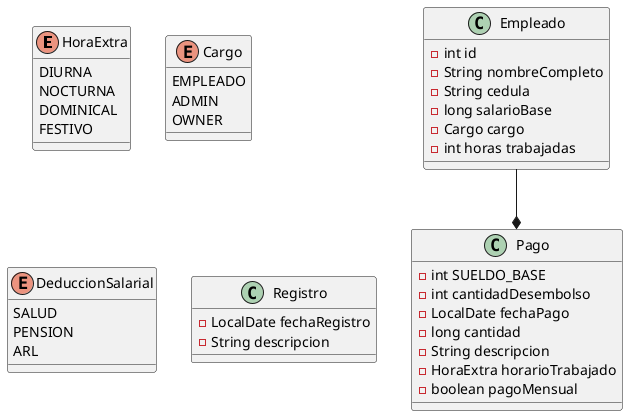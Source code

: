 @startuml

enum HoraExtra{
DIURNA
NOCTURNA
DOMINICAL
FESTIVO
}

enum Cargo{
EMPLEADO
ADMIN
OWNER
}

enum DeduccionSalarial{
SALUD
PENSION
ARL
}

class Registro{
- LocalDate fechaRegistro
- String descripcion
}


class Pago{
-int SUELDO_BASE
-int cantidadDesembolso
-LocalDate fechaPago
-long cantidad
-String descripcion
-HoraExtra horarioTrabajado
-boolean pagoMensual

}

class Empleado{
-int id
-String nombreCompleto
-String cedula
-long salarioBase
-Cargo cargo
-int horas trabajadas
}

Empleado --* Pago


@enduml
